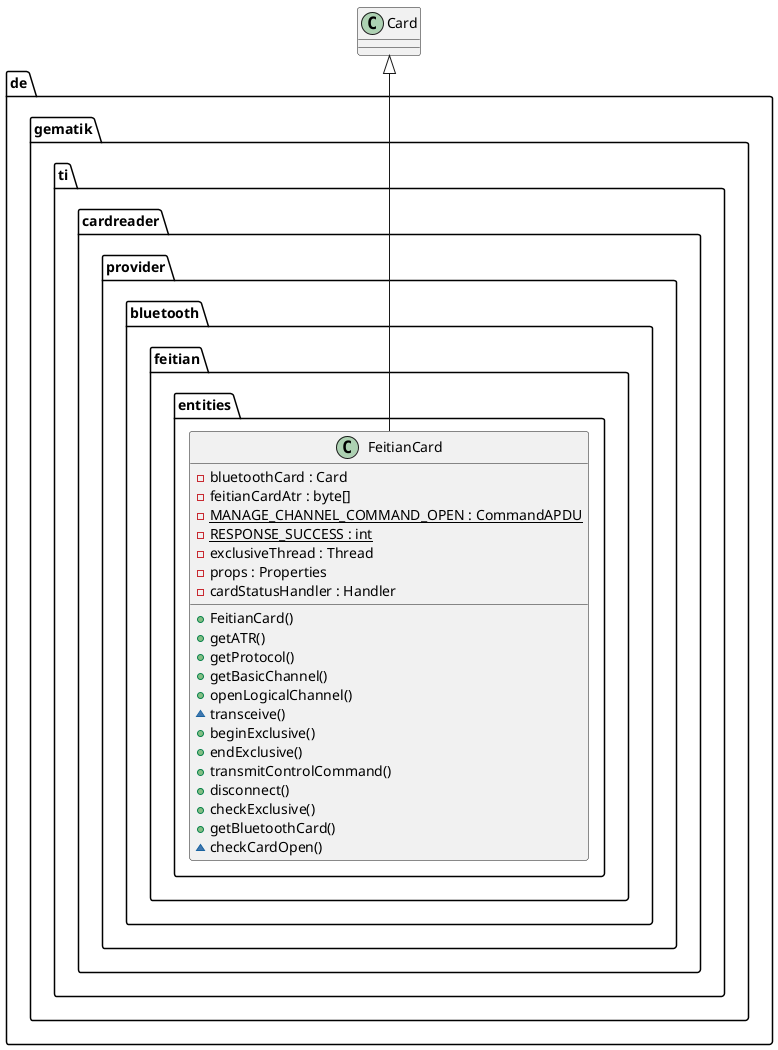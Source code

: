 @startuml

package de.gematik.ti.cardreader.provider.bluetooth.feitian.entities {
      class FeitianCard {
          - bluetoothCard : Card
          - feitianCardAtr : byte[]
          {static} - MANAGE_CHANNEL_COMMAND_OPEN : CommandAPDU
          {static} - RESPONSE_SUCCESS : int
          - exclusiveThread : Thread
          - props : Properties
          - cardStatusHandler : Handler
          + FeitianCard()
          + getATR()
          + getProtocol()
          + getBasicChannel()
          + openLogicalChannel()
          ~ transceive()
          + beginExclusive()
          + endExclusive()
          + transmitControlCommand()
          + disconnect()
          + checkExclusive()
          + getBluetoothCard()
          ~ checkCardOpen()
      }
    }

    FeitianCard -up-|> Card

@enduml